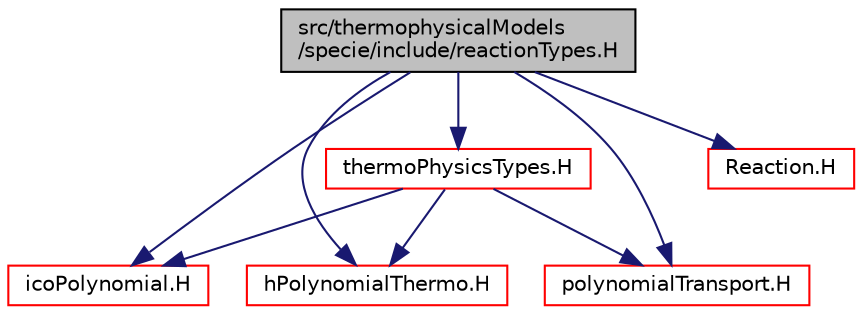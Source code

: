 digraph "src/thermophysicalModels/specie/include/reactionTypes.H"
{
  bgcolor="transparent";
  edge [fontname="Helvetica",fontsize="10",labelfontname="Helvetica",labelfontsize="10"];
  node [fontname="Helvetica",fontsize="10",shape=record];
  Node1 [label="src/thermophysicalModels\l/specie/include/reactionTypes.H",height=0.2,width=0.4,color="black", fillcolor="grey75", style="filled", fontcolor="black"];
  Node1 -> Node2 [color="midnightblue",fontsize="10",style="solid",fontname="Helvetica"];
  Node2 [label="thermoPhysicsTypes.H",height=0.2,width=0.4,color="red",URL="$a10493.html",tooltip="Type definitions for thermo-physics models. "];
  Node2 -> Node3 [color="midnightblue",fontsize="10",style="solid",fontname="Helvetica"];
  Node3 [label="icoPolynomial.H",height=0.2,width=0.4,color="red",URL="$a10474.html"];
  Node2 -> Node4 [color="midnightblue",fontsize="10",style="solid",fontname="Helvetica"];
  Node4 [label="hPolynomialThermo.H",height=0.2,width=0.4,color="red",URL="$a10547.html"];
  Node2 -> Node5 [color="midnightblue",fontsize="10",style="solid",fontname="Helvetica"];
  Node5 [label="polynomialTransport.H",height=0.2,width=0.4,color="red",URL="$a10570.html"];
  Node1 -> Node6 [color="midnightblue",fontsize="10",style="solid",fontname="Helvetica"];
  Node6 [label="Reaction.H",height=0.2,width=0.4,color="red",URL="$a10528.html"];
  Node1 -> Node3 [color="midnightblue",fontsize="10",style="solid",fontname="Helvetica"];
  Node1 -> Node4 [color="midnightblue",fontsize="10",style="solid",fontname="Helvetica"];
  Node1 -> Node5 [color="midnightblue",fontsize="10",style="solid",fontname="Helvetica"];
}
